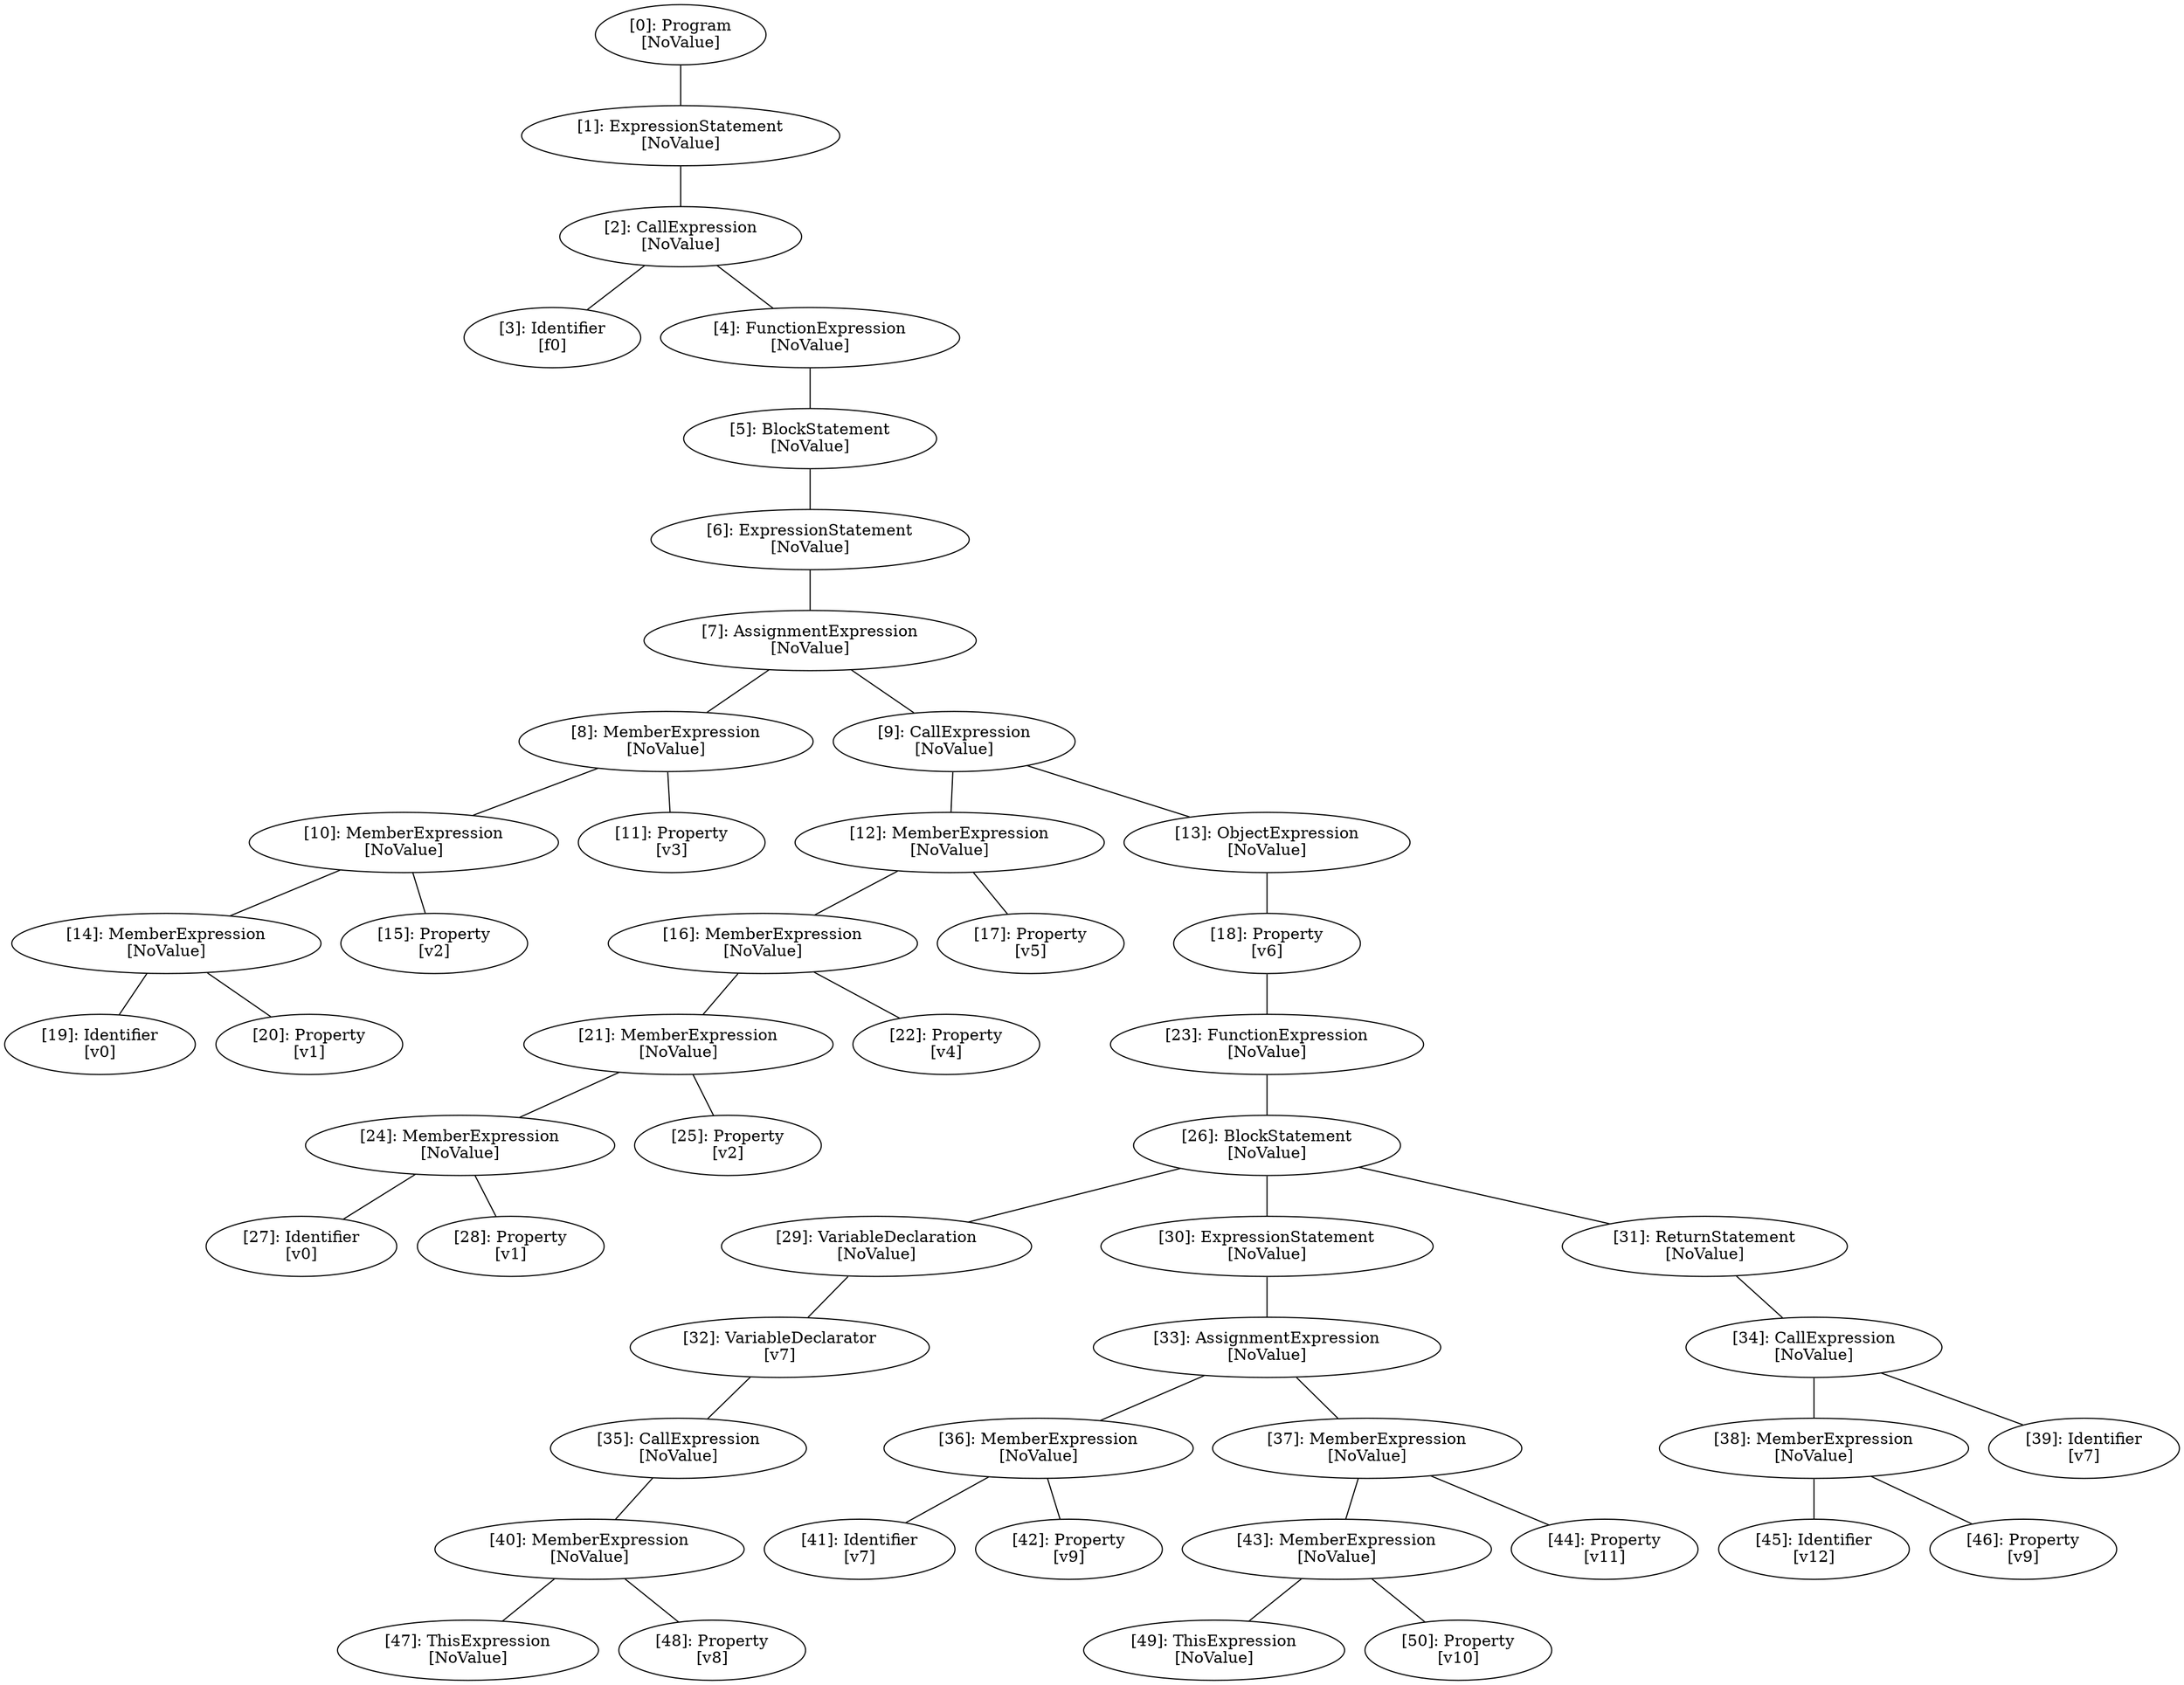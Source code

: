 // Result
graph {
	0 [label="[0]: Program
[NoValue]"]
	1 [label="[1]: ExpressionStatement
[NoValue]"]
	2 [label="[2]: CallExpression
[NoValue]"]
	3 [label="[3]: Identifier
[f0]"]
	4 [label="[4]: FunctionExpression
[NoValue]"]
	5 [label="[5]: BlockStatement
[NoValue]"]
	6 [label="[6]: ExpressionStatement
[NoValue]"]
	7 [label="[7]: AssignmentExpression
[NoValue]"]
	8 [label="[8]: MemberExpression
[NoValue]"]
	9 [label="[9]: CallExpression
[NoValue]"]
	10 [label="[10]: MemberExpression
[NoValue]"]
	11 [label="[11]: Property
[v3]"]
	12 [label="[12]: MemberExpression
[NoValue]"]
	13 [label="[13]: ObjectExpression
[NoValue]"]
	14 [label="[14]: MemberExpression
[NoValue]"]
	15 [label="[15]: Property
[v2]"]
	16 [label="[16]: MemberExpression
[NoValue]"]
	17 [label="[17]: Property
[v5]"]
	18 [label="[18]: Property
[v6]"]
	19 [label="[19]: Identifier
[v0]"]
	20 [label="[20]: Property
[v1]"]
	21 [label="[21]: MemberExpression
[NoValue]"]
	22 [label="[22]: Property
[v4]"]
	23 [label="[23]: FunctionExpression
[NoValue]"]
	24 [label="[24]: MemberExpression
[NoValue]"]
	25 [label="[25]: Property
[v2]"]
	26 [label="[26]: BlockStatement
[NoValue]"]
	27 [label="[27]: Identifier
[v0]"]
	28 [label="[28]: Property
[v1]"]
	29 [label="[29]: VariableDeclaration
[NoValue]"]
	30 [label="[30]: ExpressionStatement
[NoValue]"]
	31 [label="[31]: ReturnStatement
[NoValue]"]
	32 [label="[32]: VariableDeclarator
[v7]"]
	33 [label="[33]: AssignmentExpression
[NoValue]"]
	34 [label="[34]: CallExpression
[NoValue]"]
	35 [label="[35]: CallExpression
[NoValue]"]
	36 [label="[36]: MemberExpression
[NoValue]"]
	37 [label="[37]: MemberExpression
[NoValue]"]
	38 [label="[38]: MemberExpression
[NoValue]"]
	39 [label="[39]: Identifier
[v7]"]
	40 [label="[40]: MemberExpression
[NoValue]"]
	41 [label="[41]: Identifier
[v7]"]
	42 [label="[42]: Property
[v9]"]
	43 [label="[43]: MemberExpression
[NoValue]"]
	44 [label="[44]: Property
[v11]"]
	45 [label="[45]: Identifier
[v12]"]
	46 [label="[46]: Property
[v9]"]
	47 [label="[47]: ThisExpression
[NoValue]"]
	48 [label="[48]: Property
[v8]"]
	49 [label="[49]: ThisExpression
[NoValue]"]
	50 [label="[50]: Property
[v10]"]
	0 -- 1
	1 -- 2
	2 -- 3
	2 -- 4
	4 -- 5
	5 -- 6
	6 -- 7
	7 -- 8
	7 -- 9
	8 -- 10
	8 -- 11
	9 -- 12
	9 -- 13
	10 -- 14
	10 -- 15
	12 -- 16
	12 -- 17
	13 -- 18
	14 -- 19
	14 -- 20
	16 -- 21
	16 -- 22
	18 -- 23
	21 -- 24
	21 -- 25
	23 -- 26
	24 -- 27
	24 -- 28
	26 -- 29
	26 -- 30
	26 -- 31
	29 -- 32
	30 -- 33
	31 -- 34
	32 -- 35
	33 -- 36
	33 -- 37
	34 -- 38
	34 -- 39
	35 -- 40
	36 -- 41
	36 -- 42
	37 -- 43
	37 -- 44
	38 -- 45
	38 -- 46
	40 -- 47
	40 -- 48
	43 -- 49
	43 -- 50
}
